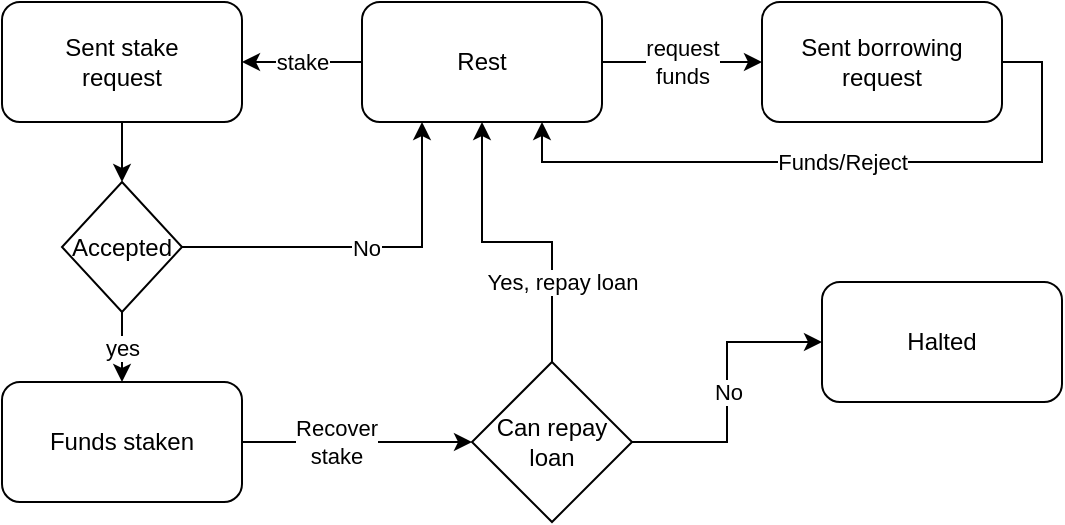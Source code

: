 <mxfile version="21.1.7" type="device">
  <diagram name="Page-1" id="5Y-YymnwW8Ifd2om3H2A">
    <mxGraphModel dx="880" dy="590" grid="1" gridSize="10" guides="1" tooltips="1" connect="1" arrows="1" fold="1" page="1" pageScale="1" pageWidth="850" pageHeight="1100" math="0" shadow="0">
      <root>
        <mxCell id="0" />
        <mxCell id="1" parent="0" />
        <mxCell id="IGdE6E0HA_AKq9arTAFq-7" value="request&lt;br&gt;funds" style="edgeStyle=orthogonalEdgeStyle;rounded=0;orthogonalLoop=1;jettySize=auto;html=1;exitX=1;exitY=0.5;exitDx=0;exitDy=0;entryX=0;entryY=0.5;entryDx=0;entryDy=0;" edge="1" parent="1" source="IGdE6E0HA_AKq9arTAFq-1" target="IGdE6E0HA_AKq9arTAFq-2">
          <mxGeometry relative="1" as="geometry" />
        </mxCell>
        <mxCell id="IGdE6E0HA_AKq9arTAFq-9" value="stake" style="edgeStyle=orthogonalEdgeStyle;rounded=0;orthogonalLoop=1;jettySize=auto;html=1;exitX=0;exitY=0.5;exitDx=0;exitDy=0;" edge="1" parent="1" source="IGdE6E0HA_AKq9arTAFq-1" target="IGdE6E0HA_AKq9arTAFq-3">
          <mxGeometry relative="1" as="geometry" />
        </mxCell>
        <mxCell id="IGdE6E0HA_AKq9arTAFq-1" value="Rest" style="rounded=1;whiteSpace=wrap;html=1;" vertex="1" parent="1">
          <mxGeometry x="370" y="60" width="120" height="60" as="geometry" />
        </mxCell>
        <mxCell id="IGdE6E0HA_AKq9arTAFq-8" value="Funds/Reject" style="edgeStyle=orthogonalEdgeStyle;rounded=0;orthogonalLoop=1;jettySize=auto;html=1;exitX=1;exitY=0.5;exitDx=0;exitDy=0;entryX=0.75;entryY=1;entryDx=0;entryDy=0;" edge="1" parent="1" source="IGdE6E0HA_AKq9arTAFq-2" target="IGdE6E0HA_AKq9arTAFq-1">
          <mxGeometry relative="1" as="geometry" />
        </mxCell>
        <mxCell id="IGdE6E0HA_AKq9arTAFq-2" value="Sent borrowing&lt;br&gt;request" style="rounded=1;whiteSpace=wrap;html=1;" vertex="1" parent="1">
          <mxGeometry x="570" y="60" width="120" height="60" as="geometry" />
        </mxCell>
        <mxCell id="IGdE6E0HA_AKq9arTAFq-13" style="edgeStyle=orthogonalEdgeStyle;rounded=0;orthogonalLoop=1;jettySize=auto;html=1;exitX=0.5;exitY=1;exitDx=0;exitDy=0;entryX=0.5;entryY=0;entryDx=0;entryDy=0;" edge="1" parent="1" source="IGdE6E0HA_AKq9arTAFq-3" target="IGdE6E0HA_AKq9arTAFq-11">
          <mxGeometry relative="1" as="geometry" />
        </mxCell>
        <mxCell id="IGdE6E0HA_AKq9arTAFq-3" value="Sent stake&lt;br&gt;request" style="rounded=1;whiteSpace=wrap;html=1;" vertex="1" parent="1">
          <mxGeometry x="190" y="60" width="120" height="60" as="geometry" />
        </mxCell>
        <mxCell id="IGdE6E0HA_AKq9arTAFq-17" style="edgeStyle=orthogonalEdgeStyle;rounded=0;orthogonalLoop=1;jettySize=auto;html=1;exitX=1;exitY=0.5;exitDx=0;exitDy=0;entryX=0;entryY=0.5;entryDx=0;entryDy=0;" edge="1" parent="1" source="IGdE6E0HA_AKq9arTAFq-4" target="IGdE6E0HA_AKq9arTAFq-16">
          <mxGeometry relative="1" as="geometry" />
        </mxCell>
        <mxCell id="IGdE6E0HA_AKq9arTAFq-18" value="Recover&lt;br&gt;stake" style="edgeLabel;html=1;align=center;verticalAlign=middle;resizable=0;points=[];" vertex="1" connectable="0" parent="IGdE6E0HA_AKq9arTAFq-17">
          <mxGeometry x="-0.183" y="1" relative="1" as="geometry">
            <mxPoint y="1" as="offset" />
          </mxGeometry>
        </mxCell>
        <mxCell id="IGdE6E0HA_AKq9arTAFq-4" value="Funds staken" style="rounded=1;whiteSpace=wrap;html=1;" vertex="1" parent="1">
          <mxGeometry x="190" y="250" width="120" height="60" as="geometry" />
        </mxCell>
        <mxCell id="IGdE6E0HA_AKq9arTAFq-5" value="Halted" style="rounded=1;whiteSpace=wrap;html=1;" vertex="1" parent="1">
          <mxGeometry x="600" y="200" width="120" height="60" as="geometry" />
        </mxCell>
        <mxCell id="IGdE6E0HA_AKq9arTAFq-14" value="No" style="edgeStyle=orthogonalEdgeStyle;rounded=0;orthogonalLoop=1;jettySize=auto;html=1;exitX=1;exitY=0.5;exitDx=0;exitDy=0;entryX=0.25;entryY=1;entryDx=0;entryDy=0;" edge="1" parent="1" source="IGdE6E0HA_AKq9arTAFq-11" target="IGdE6E0HA_AKq9arTAFq-1">
          <mxGeometry relative="1" as="geometry" />
        </mxCell>
        <mxCell id="IGdE6E0HA_AKq9arTAFq-15" value="yes" style="edgeStyle=orthogonalEdgeStyle;rounded=0;orthogonalLoop=1;jettySize=auto;html=1;exitX=0.5;exitY=1;exitDx=0;exitDy=0;entryX=0.5;entryY=0;entryDx=0;entryDy=0;" edge="1" parent="1" source="IGdE6E0HA_AKq9arTAFq-11" target="IGdE6E0HA_AKq9arTAFq-4">
          <mxGeometry relative="1" as="geometry" />
        </mxCell>
        <mxCell id="IGdE6E0HA_AKq9arTAFq-11" value="Accepted" style="rhombus;whiteSpace=wrap;html=1;" vertex="1" parent="1">
          <mxGeometry x="220" y="150" width="60" height="65" as="geometry" />
        </mxCell>
        <mxCell id="IGdE6E0HA_AKq9arTAFq-19" value="Yes, repay loan" style="edgeStyle=orthogonalEdgeStyle;rounded=0;orthogonalLoop=1;jettySize=auto;html=1;exitX=0.5;exitY=0;exitDx=0;exitDy=0;entryX=0.5;entryY=1;entryDx=0;entryDy=0;" edge="1" parent="1" source="IGdE6E0HA_AKq9arTAFq-16" target="IGdE6E0HA_AKq9arTAFq-1">
          <mxGeometry x="-0.484" y="-5" relative="1" as="geometry">
            <mxPoint as="offset" />
          </mxGeometry>
        </mxCell>
        <mxCell id="IGdE6E0HA_AKq9arTAFq-20" value="No" style="edgeStyle=orthogonalEdgeStyle;rounded=0;orthogonalLoop=1;jettySize=auto;html=1;exitX=1;exitY=0.5;exitDx=0;exitDy=0;entryX=0;entryY=0.5;entryDx=0;entryDy=0;" edge="1" parent="1" source="IGdE6E0HA_AKq9arTAFq-16" target="IGdE6E0HA_AKq9arTAFq-5">
          <mxGeometry relative="1" as="geometry" />
        </mxCell>
        <mxCell id="IGdE6E0HA_AKq9arTAFq-16" value="Can repay&lt;br&gt;loan" style="rhombus;whiteSpace=wrap;html=1;" vertex="1" parent="1">
          <mxGeometry x="425" y="240" width="80" height="80" as="geometry" />
        </mxCell>
      </root>
    </mxGraphModel>
  </diagram>
</mxfile>
